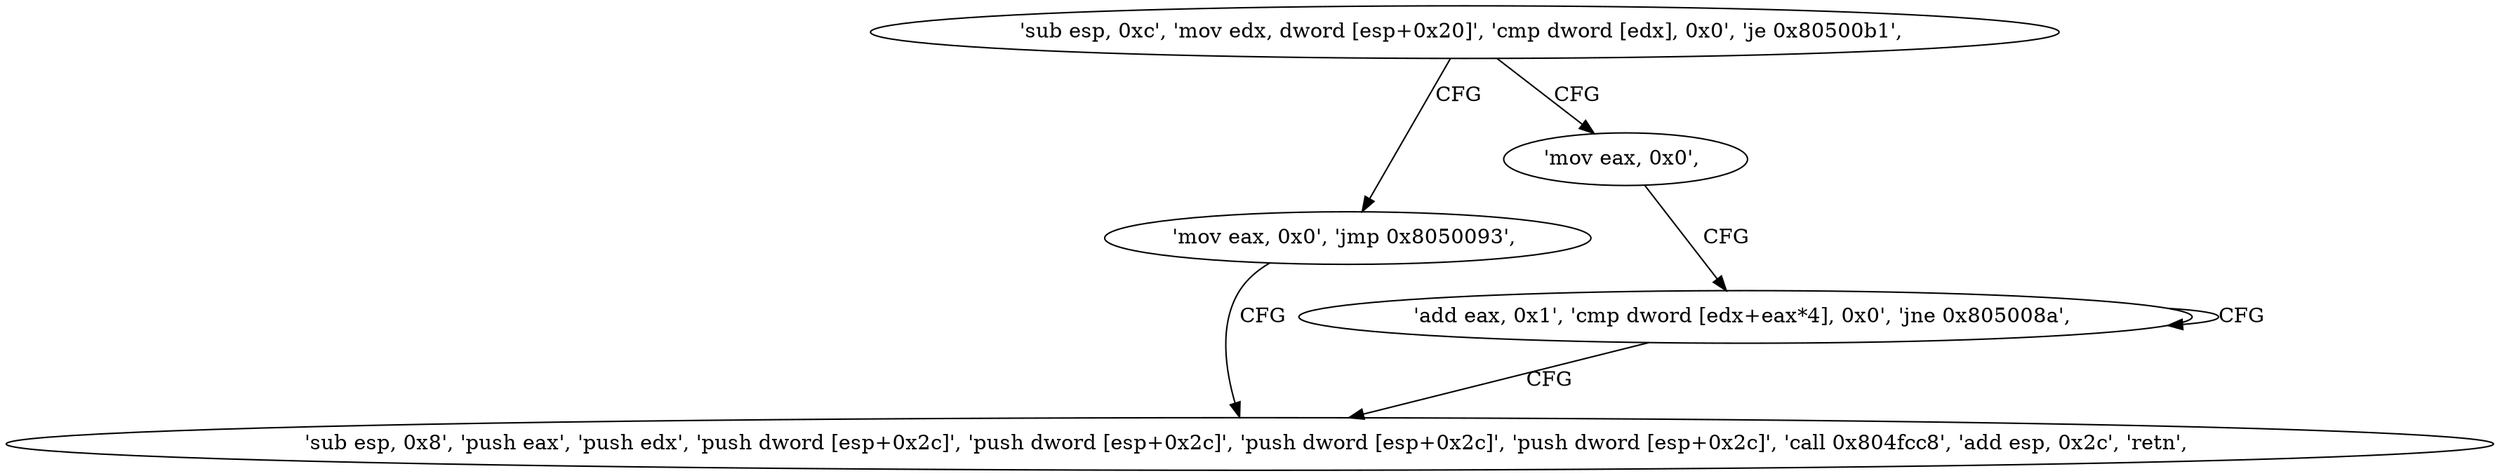 digraph "func" {
"134545529" [label = "'sub esp, 0xc', 'mov edx, dword [esp+0x20]', 'cmp dword [edx], 0x0', 'je 0x80500b1', " ]
"134545585" [label = "'mov eax, 0x0', 'jmp 0x8050093', " ]
"134545541" [label = "'mov eax, 0x0', " ]
"134545555" [label = "'sub esp, 0x8', 'push eax', 'push edx', 'push dword [esp+0x2c]', 'push dword [esp+0x2c]', 'push dword [esp+0x2c]', 'push dword [esp+0x2c]', 'call 0x804fcc8', 'add esp, 0x2c', 'retn', " ]
"134545546" [label = "'add eax, 0x1', 'cmp dword [edx+eax*4], 0x0', 'jne 0x805008a', " ]
"134545529" -> "134545585" [ label = "CFG" ]
"134545529" -> "134545541" [ label = "CFG" ]
"134545585" -> "134545555" [ label = "CFG" ]
"134545541" -> "134545546" [ label = "CFG" ]
"134545546" -> "134545546" [ label = "CFG" ]
"134545546" -> "134545555" [ label = "CFG" ]
}
